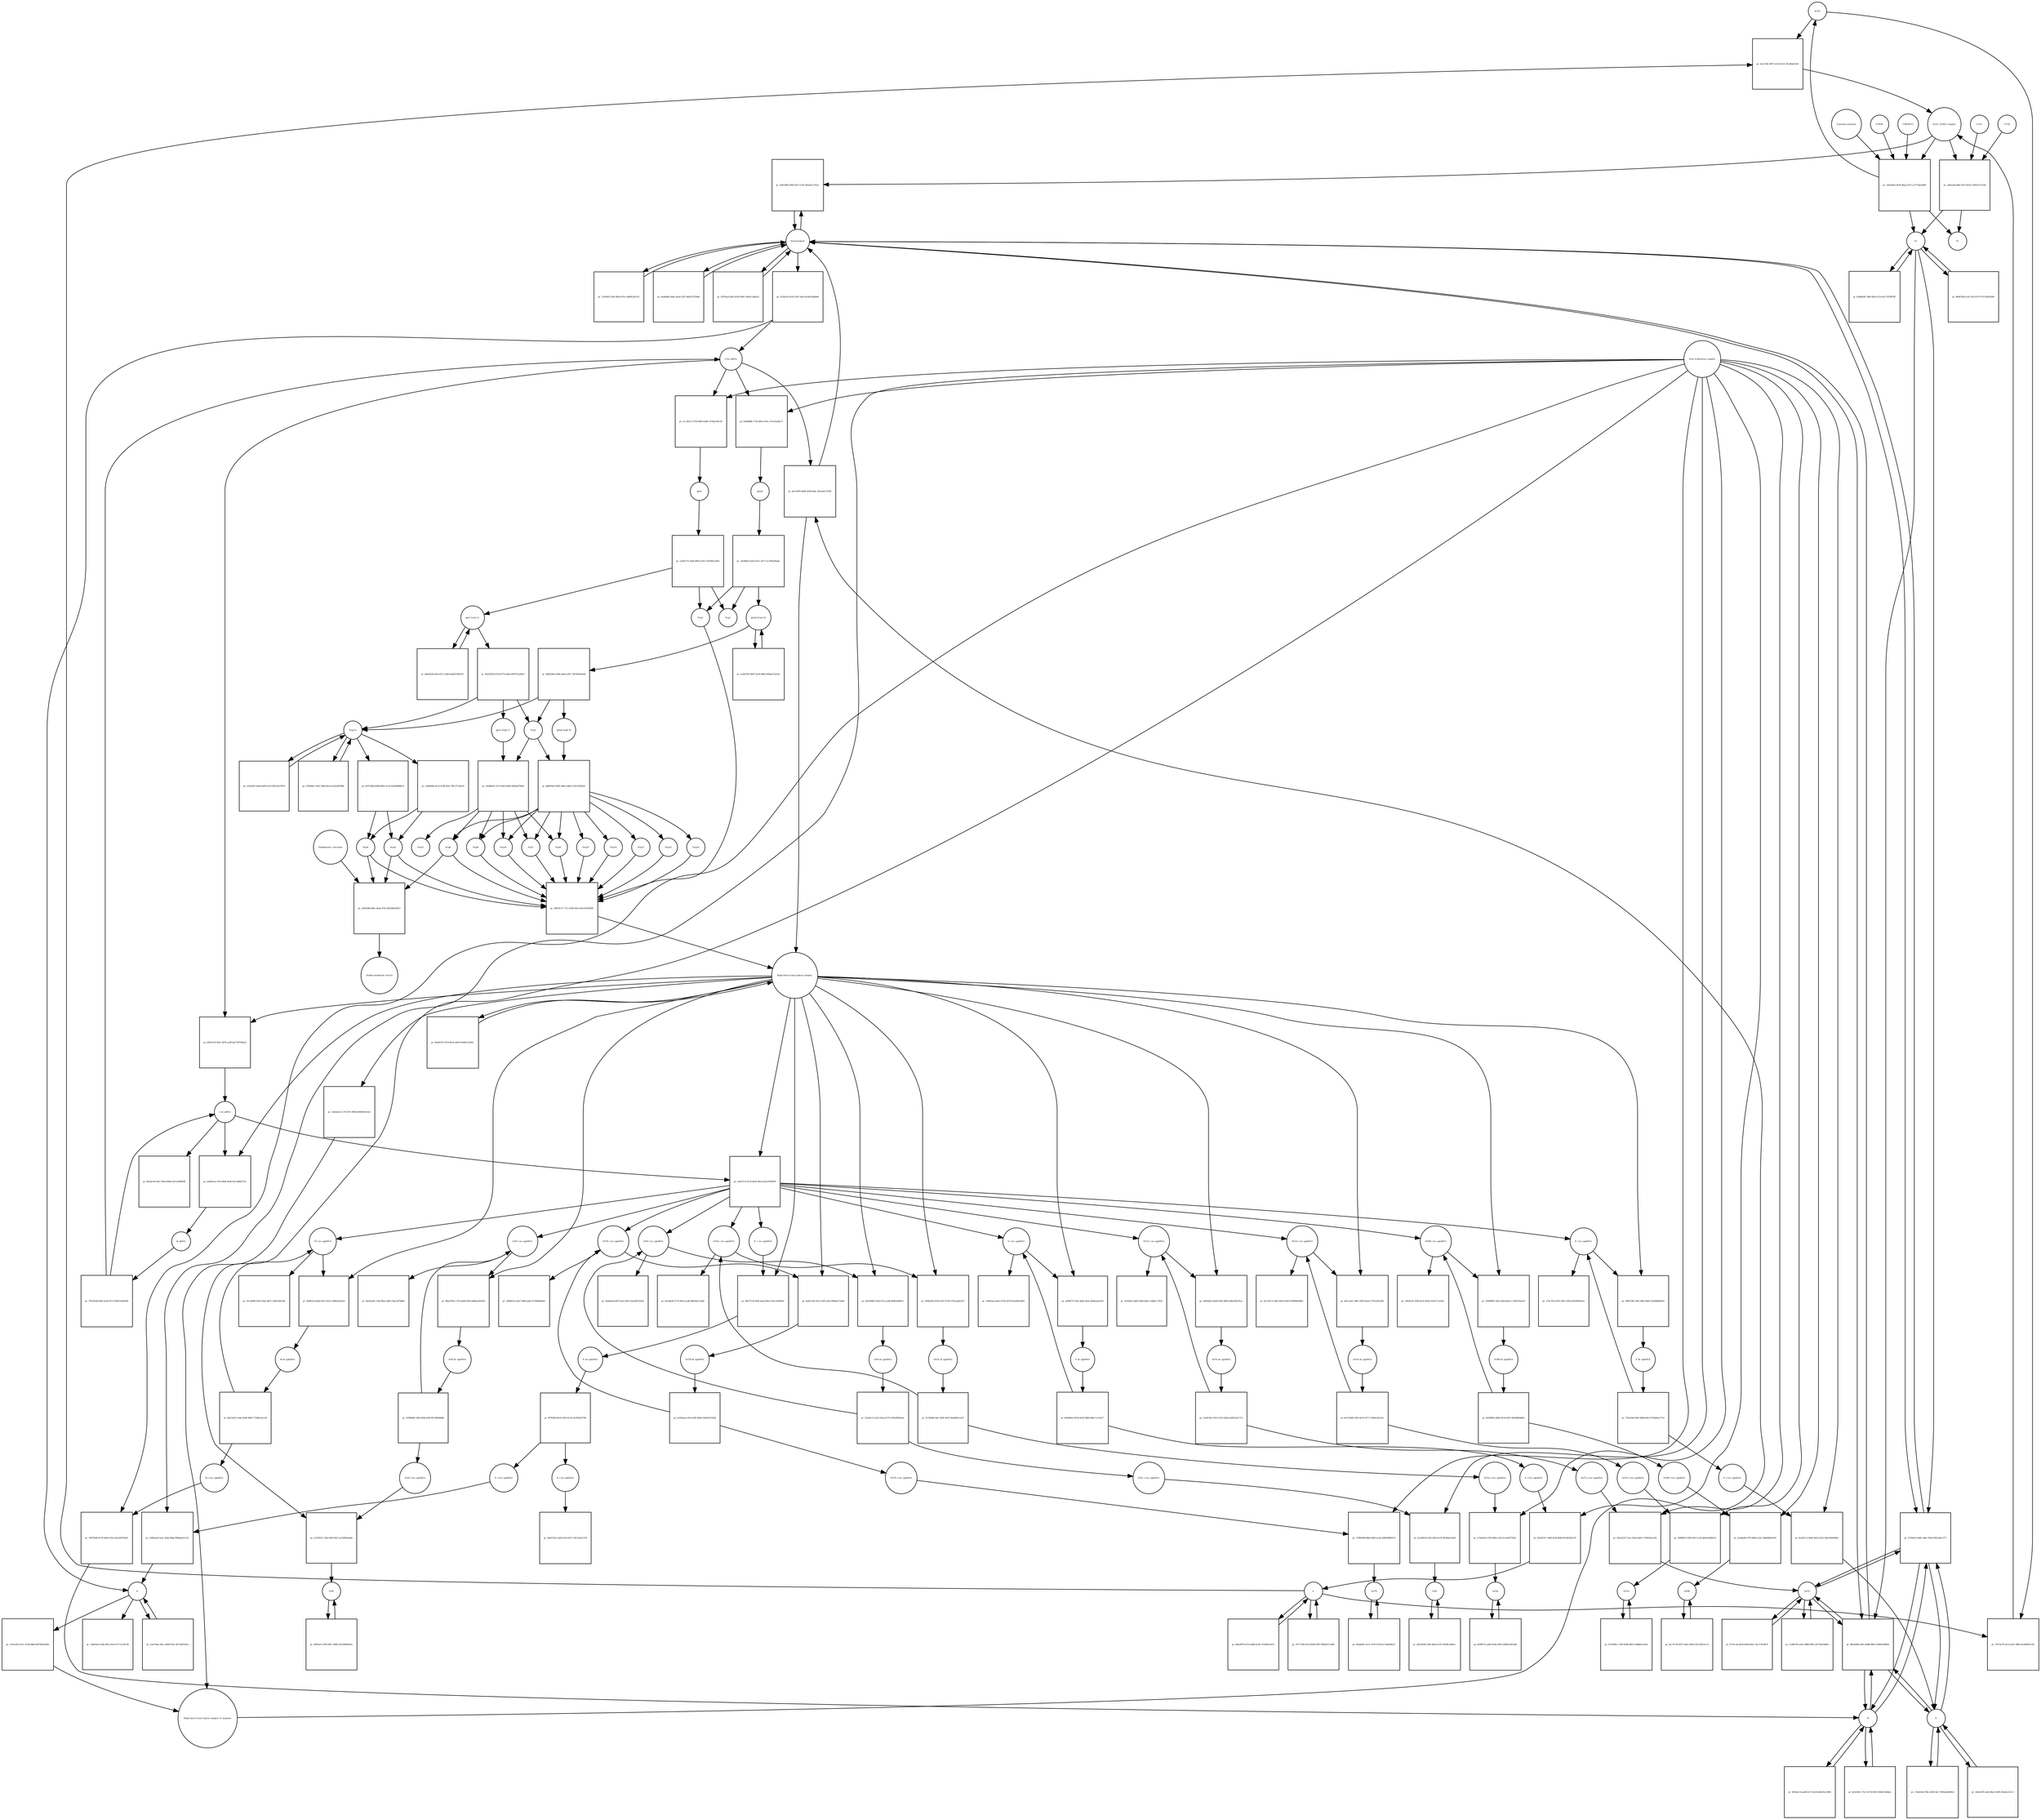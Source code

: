 strict digraph  {
ACE2 [annotation="", bipartite=0, cls=macromolecule, fontsize=4, label=ACE2, shape=circle];
"pr_afca704c-8873-4152-8225-3fc29da61fe0" [annotation="", bipartite=1, cls=process, fontsize=4, label="pr_afca704c-8873-4152-8225-3fc29da61fe0", shape=square];
"ACE2_SPIKE complex" [annotation="", bipartite=0, cls=complex, fontsize=4, label="ACE2_SPIKE complex", shape=circle];
S [annotation=urn_miriam_uniprot_P0DTC2, bipartite=0, cls=macromolecule, fontsize=4, label=S, shape=circle];
Nucleocapsid [annotation="urn_miriam_obo.go_GO%3A0019013", bipartite=0, cls=complex, fontsize=4, label=Nucleocapsid, shape=circle];
"pr_e6d756fb-2859-4e37-a7b5-062e6e15761e" [annotation="", bipartite=1, cls=process, fontsize=4, label="pr_e6d756fb-2859-4e37-a7b5-062e6e15761e", shape=square];
"pr_a2ffa2ab-48fa-4473-8316-370021e73c0d" [annotation="", bipartite=1, cls=process, fontsize=4, label="pr_a2ffa2ab-48fa-4473-8316-370021e73c0d", shape=square];
S2 [annotation=urn_miriam_interpro_IPR002552, bipartite=0, cls=macromolecule, fontsize=4, label=S2, shape=circle];
CTSB [annotation="", bipartite=0, cls=macromolecule, fontsize=4, label=CTSB, shape=circle];
CTSL [annotation="", bipartite=0, cls=macromolecule, fontsize=4, label=CTSL, shape=circle];
S1 [annotation=urn_miriam_interpro_IPR002551, bipartite=0, cls=macromolecule, fontsize=4, label=S1, shape=circle];
"pr_37074c76-a2cb-4e5c-98fd-3a166893a792" [annotation="", bipartite=1, cls=process, fontsize=4, label="pr_37074c76-a2cb-4e5c-98fd-3a166893a792", shape=square];
"pr_dbe2b804-a851-49db-8861-fa386cf4680d" [annotation="", bipartite=1, cls=process, fontsize=4, label="pr_dbe2b804-a851-49db-8861-fa386cf4680d", shape=square];
E [annotation=urn_miriam_uniprot_P0DTC4, bipartite=0, cls=macromolecule, fontsize=4, label=E, shape=circle];
M [annotation=urn_miriam_uniprot_P0DTC5, bipartite=0, cls=macromolecule, fontsize=4, label=M, shape=circle];
Orf7a [annotation=urn_miriam_uniprot_P0DTC7, bipartite=0, cls=macromolecule, fontsize=4, label=Orf7a, shape=circle];
"pr_912facaf-4102-47b1-baef-dc0d105d6ab8" [annotation="", bipartite=1, cls=process, fontsize=4, label="pr_912facaf-4102-47b1-baef-dc0d105d6ab8", shape=square];
"(+)ss gRNA" [annotation=urn_miriam_refseq_NC_045512, bipartite=0, cls="nucleic acid feature", fontsize=4, label="(+)ss gRNA", shape=circle];
N [annotation=urn_miriam_uniprot_P0DTC9, bipartite=0, cls="macromolecule multimer", fontsize=4, label=N, shape=circle];
"pr_7cf920f1-2f44-49b3-b7fe-c8d0912d11f2" [annotation="", bipartite=1, cls=process, fontsize=4, label="pr_7cf920f1-2f44-49b3-b7fe-c8d0912d11f2", shape=square];
"pr_efa84bbe-9dae-4ee6-a397-48431f27bfdd" [annotation="", bipartite=1, cls=process, fontsize=4, label="pr_efa84bbe-9dae-4ee6-a397-48431f27bfdd", shape=square];
"pr_7abd542a-63de-491a-9ec4-f117c5cffc94" [annotation="", bipartite=1, cls=process, fontsize=4, label="pr_7abd542a-63de-491a-9ec4-f117c5cffc94", shape=square];
"pr_a3a37bea-9dcc-4fd0-87bc-4f71a8916e5c" [annotation="", bipartite=1, cls=process, fontsize=4, label="pr_a3a37bea-9dcc-4fd0-87bc-4f71a8916e5c", shape=square];
"N (+)ss sgmRNA" [annotation=urn_miriam_ncbigene_43740575, bipartite=0, cls="nucleic acid feature", fontsize=4, label="N (+)ss sgmRNA", shape=circle];
"pr_c086aae6-5eac-4e8a-89eb-f986abc0c522" [annotation="", bipartite=1, cls=process, fontsize=4, label="pr_c086aae6-5eac-4e8a-89eb-f986abc0c522", shape=square];
"Host translation complex" [annotation="urn_miriam_obo.go_GO%3A0070992", bipartite=0, cls=complex, fontsize=4, label="Host translation complex", shape=circle];
"pr_f5f7fead-2d2f-4339-9594-7da91c24bac4" [annotation="", bipartite=1, cls=process, fontsize=4, label="pr_f5f7fead-2d2f-4339-9594-7da91c24bac4", shape=square];
"pr_24243e9a-4b78-4bea-8731-a1277beefd98" [annotation="", bipartite=1, cls=process, fontsize=4, label="pr_24243e9a-4b78-4bea-8731-a1277beefd98", shape=square];
FURIN [annotation="", bipartite=0, cls=macromolecule, fontsize=4, label=FURIN, shape=circle];
TMPRSS2 [annotation="", bipartite=0, cls=macromolecule, fontsize=4, label=TMPRSS2, shape=circle];
"Camostat mesylate" [annotation="urn_miriam_pubchem.compound_2536", bipartite=0, cls="simple chemical", fontsize=4, label="Camostat mesylate", shape=circle];
"pr_90667828-3c87-42c9-877f-9157df2fa090" [annotation="", bipartite=1, cls=process, fontsize=4, label="pr_90667828-3c87-42c9-877f-9157df2fa090", shape=square];
"Replication transcription complex_N oligomer" [annotation="", bipartite=0, cls=complex, fontsize=4, label="Replication transcription complex_N oligomer", shape=circle];
"pr_dec018f3-4e86-4249-bebc-2bcbe0c37189" [annotation="", bipartite=1, cls=process, fontsize=4, label="pr_dec018f3-4e86-4249-bebc-2bcbe0c37189", shape=square];
"Replication transcription complex" [annotation="", bipartite=0, cls=complex, fontsize=4, label="Replication transcription complex", shape=circle];
"pr_e75f40c0-4d0c-4d4c-924d-f9f2cbb51377" [annotation="", bipartite=1, cls=process, fontsize=4, label="pr_e75f40c0-4d0c-4d4c-924d-f9f2cbb51377", shape=square];
"pr_65060efb-7d69-493f-a27a-0e1176789782" [annotation="", bipartite=1, cls=process, fontsize=4, label="pr_65060efb-7d69-493f-a27a-0e1176789782", shape=square];
"pp1a Nsp3-11" [annotation=urn_miriam_uniprot_P0DTC1, bipartite=0, cls=macromolecule, fontsize=4, label="pp1a Nsp3-11", shape=circle];
"pr_60220526-0134-4770-a0a0-d50701a2b4e7" [annotation="", bipartite=1, cls=process, fontsize=4, label="pr_60220526-0134-4770-a0a0-d50701a2b4e7", shape=square];
"pp1a Nsp6-11" [annotation=urn_miriam_uniprot_P0DTC1, bipartite=0, cls=macromolecule, fontsize=4, label="pp1a Nsp6-11", shape=circle];
"Nsp3-4" [annotation="urn_miriam_ncbiprotein_YP_009725299|urn_miriam_ncbiprotein_YP_009725300", bipartite=0, cls=macromolecule, fontsize=4, label="Nsp3-4", shape=circle];
Nsp5 [annotation=urn_miriam_ncbiprotein_YP_009725301, bipartite=0, cls="macromolecule multimer", fontsize=4, label=Nsp5, shape=circle];
"Endoplasmic reticulum" [annotation="urn_miriam_obo.go_GO%3A0005783", bipartite=0, cls=complex, fontsize=4, label="Endoplasmic reticulum", shape=circle];
"pr_2ef63d4d-b6bc-4a4a-970a-df2208b2d915" [annotation="", bipartite=1, cls=process, fontsize=4, label="pr_2ef63d4d-b6bc-4a4a-970a-df2208b2d915", shape=square];
"Double-membrane vesicle" [annotation="urn_miriam_obo.go_GO%3A0039718", bipartite=0, cls=complex, fontsize=4, label="Double-membrane vesicle", shape=circle];
Nsp4 [annotation=urn_miriam_ncbiprotein_YP_009725300, bipartite=0, cls=macromolecule, fontsize=4, label=Nsp4, shape=circle];
Nsp3 [annotation=urn_miriam_ncbiprotein_YP_009725299, bipartite=0, cls=macromolecule, fontsize=4, label=Nsp3, shape=circle];
Nsp6 [annotation=urn_miriam_ncbiprotein_YP_009725302, bipartite=0, cls=macromolecule, fontsize=4, label=Nsp6, shape=circle];
"pr_bbefe428-9efe-4571-b383-6ad927d81912" [annotation="", bipartite=1, cls=process, fontsize=4, label="pr_bbefe428-9efe-4571-b383-6ad927d81912", shape=square];
"pr_e54cf6f3-2664-4a09-a3c0-0f93c4e74f79" [annotation="", bipartite=1, cls=process, fontsize=4, label="pr_e54cf6f3-2664-4a09-a3c0-0f93c4e74f79", shape=square];
"pp1ab Nsp3-16" [annotation=urn_miriam_uniprot_P0DTD1, bipartite=0, cls=macromolecule, fontsize=4, label="pp1ab Nsp3-16", shape=circle];
"pr_ee4d37b5-6b97-4e30-8f8b-59626a72ac03" [annotation="", bipartite=1, cls=process, fontsize=4, label="pr_ee4d37b5-6b97-4e30-8f8b-59626a72ac03", shape=square];
"pr_d9d3244e-4586-4a00-a391-73b76439ee0b" [annotation="", bipartite=1, cls=process, fontsize=4, label="pr_d9d3244e-4586-4a00-a391-73b76439ee0b", shape=square];
"pp1ab nsp6-16" [annotation=urn_miriam_uniprot_P0DTD1, bipartite=0, cls=macromolecule, fontsize=4, label="pp1ab nsp6-16", shape=circle];
"pr_9810dc14-aad9-4c72-b536-bfb205ce4f0b" [annotation="", bipartite=1, cls=process, fontsize=4, label="pr_9810dc14-aad9-4c72-b536-bfb205ce4f0b", shape=square];
"pr_c7da9c8d-7b8c-4d59-8ec7-860ea9a909e2" [annotation="", bipartite=1, cls=process, fontsize=4, label="pr_c7da9c8d-7b8c-4d59-8ec7-860ea9a909e2", shape=square];
"pr_5f711766-61a3-40d0-8387-f82b62111d65" [annotation="", bipartite=1, cls=process, fontsize=4, label="pr_5f711766-61a3-40d0-8387-f82b62111d65", shape=square];
"pr_dc6c8631-75c3-417d-8559-588af156dafa" [annotation="", bipartite=1, cls=process, fontsize=4, label="pr_dc6c8631-75c3-417d-8559-588af156dafa", shape=square];
"pr_cb6cb070-2edf-48a1-b590-2f4af2e331c3" [annotation="", bipartite=1, cls=process, fontsize=4, label="pr_cb6cb070-2edf-48a1-b590-2f4af2e331c3", shape=square];
"pr_8dea8f7b-637e-40d6-bc90-27e958ceef31" [annotation="", bipartite=1, cls=process, fontsize=4, label="pr_8dea8f7b-637e-40d6-bc90-27e958ceef31", shape=square];
"pr_f7c0cc4a-bb10-43f6-bd3a-74c113fcb670" [annotation="", bipartite=1, cls=process, fontsize=4, label="pr_f7c0cc4a-bb10-43f6-bd3a-74c113fcb670", shape=square];
Orf6 [annotation=urn_miriam_uniprot_P0DTC6, bipartite=0, cls=macromolecule, fontsize=4, label=Orf6, shape=circle];
"pr_5b245d38-1b0f-48ad-91c8-53b3bc30d2cc" [annotation="", bipartite=1, cls=process, fontsize=4, label="pr_5b245d38-1b0f-48ad-91c8-53b3bc30d2cc", shape=square];
Orf3a [annotation=urn_miriam_uniprot_P0DTC3, bipartite=0, cls=macromolecule, fontsize=4, label=Orf3a, shape=circle];
"pr_b59f971e-ad45-4ed2-8365-2b8d5c0b35d8" [annotation="", bipartite=1, cls=process, fontsize=4, label="pr_b59f971e-ad45-4ed2-8365-2b8d5c0b35d8", shape=square];
Orf8 [annotation=urn_miriam_uniprot_P0DTC8, bipartite=0, cls=macromolecule, fontsize=4, label=Orf8, shape=circle];
"pr_0bf45a7a-5f05-487c-8081-ba559956602a" [annotation="", bipartite=1, cls=process, fontsize=4, label="pr_0bf45a7a-5f05-487c-8081-ba559956602a", shape=square];
Orf9b [annotation=urn_miriam_uniprot_P0DTD2, bipartite=0, cls=macromolecule, fontsize=4, label=Orf9b, shape=circle];
"pr_4cc57c06-8557-4ab1-892e-09c5230c3cc4" [annotation="", bipartite=1, cls=process, fontsize=4, label="pr_4cc57c06-8557-4ab1-892e-09c5230c3cc4", shape=square];
Orf14 [annotation=urn_miriam_uniprot_P0DTD3, bipartite=0, cls=macromolecule, fontsize=4, label=Orf14, shape=circle];
"pr_6756394c-c7d9-42d8-b803-c4ddb01e222e" [annotation="", bipartite=1, cls=process, fontsize=4, label="pr_6756394c-c7d9-42d8-b803-c4ddb01e222e", shape=square];
Orf7b [annotation=urn_miriam_uniprot_P0DTD8, bipartite=0, cls=macromolecule, fontsize=4, label=Orf7b, shape=circle];
"pr_9aabb05c-9c3c-4370-b75b-6c7da62bfa37" [annotation="", bipartite=1, cls=process, fontsize=4, label="pr_9aabb05c-9c3c-4370-b75b-6c7da62bfa37", shape=square];
"pr_214b670e-ee61-488b-9955-26720ae54b02" [annotation="", bipartite=1, cls=process, fontsize=4, label="pr_214b670e-ee61-488b-9955-26720ae54b02", shape=square];
"M (+)ss sgmRNA" [annotation="", bipartite=0, cls="nucleic acid feature", fontsize=4, label="M (+)ss sgmRNA", shape=circle];
"pr_70d79e68-9c76-4d10-925a-45e205076af2" [annotation="", bipartite=1, cls=process, fontsize=4, label="pr_70d79e68-9c76-4d10-925a-45e205076af2", shape=square];
"E (+)ss sgmRNA" [annotation="", bipartite=0, cls="nucleic acid feature", fontsize=4, label="E (+)ss sgmRNA", shape=circle];
"pr_6cef67ce-56e8-462a-8182-5b6c400026b0" [annotation="", bipartite=1, cls=process, fontsize=4, label="pr_6cef67ce-56e8-462a-8182-5b6c400026b0", shape=square];
"S (+)ss sgmRNA" [annotation="", bipartite=0, cls="nucleic acid feature", fontsize=4, label="S (+)ss sgmRNA", shape=circle];
"pr_85203147-c8d9-4229-8b90-f0cd81bf1a70" [annotation="", bipartite=1, cls=process, fontsize=4, label="pr_85203147-c8d9-4229-8b90-f0cd81bf1a70", shape=square];
"Orf7a (+)ss sgmRNA" [annotation="", bipartite=0, cls="nucleic acid feature", fontsize=4, label="Orf7a (+)ss sgmRNA", shape=circle];
"pr_89e3e247-52ce-43e0-bbd1-170d536ec632" [annotation="", bipartite=1, cls=process, fontsize=4, label="pr_89e3e247-52ce-43e0-bbd1-170d536ec632", shape=square];
"Orf6  (+)ss sgmRNA" [annotation="", bipartite=0, cls="nucleic acid feature", fontsize=4, label="Orf6  (+)ss sgmRNA", shape=circle];
"pr_4c249f18-b7de-4403-bc3f-fd1464ecfed0" [annotation="", bipartite=1, cls=process, fontsize=4, label="pr_4c249f18-b7de-4403-bc3f-fd1464ecfed0", shape=square];
"Orf3a (+)ss sgmRNA" [annotation="", bipartite=0, cls="nucleic acid feature", fontsize=4, label="Orf3a (+)ss sgmRNA", shape=circle];
"pr_e71641e6-cf29-4d5b-a1d5-fcac68375920" [annotation="", bipartite=1, cls=process, fontsize=4, label="pr_e71641e6-cf29-4d5b-a1d5-fcac68375920", shape=square];
"Orf8 (+)ss sgmRNA" [annotation="", bipartite=0, cls="nucleic acid feature", fontsize=4, label="Orf8 (+)ss sgmRNA", shape=circle];
"pr_a1919531-74a4-4f4f-83a7-ec05f85ba4b6" [annotation="", bipartite=1, cls=process, fontsize=4, label="pr_a1919531-74a4-4f4f-83a7-ec05f85ba4b6", shape=square];
"Orf9b (+)ss sgmRNA" [annotation="", bipartite=0, cls="nucleic acid feature", fontsize=4, label="Orf9b (+)ss sgmRNA", shape=circle];
"pr_4cb0aaf8-37f5-40d3-a23c-5a8b9b5b5561" [annotation="", bipartite=1, cls=process, fontsize=4, label="pr_4cb0aaf8-37f5-40d3-a23c-5a8b9b5b5561", shape=square];
"Orf14 (+)ss sgmRNA" [annotation="", bipartite=0, cls="nucleic acid feature", fontsize=4, label="Orf14 (+)ss sgmRNA", shape=circle];
"pr_5498891f-63f9-4015-acf4-bb93e3b00314" [annotation="", bipartite=1, cls=process, fontsize=4, label="pr_5498891f-63f9-4015-acf4-bb93e3b00314", shape=square];
"Orf7b (+)ss sgmRNA" [annotation="", bipartite=0, cls="nucleic acid feature", fontsize=4, label="Orf7b (+)ss sgmRNA", shape=circle];
"pr_179b60b8-88b0-4693-ac4a-9d959df9b479" [annotation="", bipartite=1, cls=process, fontsize=4, label="pr_179b60b8-88b0-4693-ac4a-9d959df9b479", shape=square];
"(-)ss gRNA" [annotation=urn_miriam_refseq_NC_045512, bipartite=0, cls="nucleic acid feature", fontsize=4, label="(-)ss gRNA", shape=circle];
"pr_6fe5ae30-5da7-462d-806d-2012c0d9058f" [annotation="", bipartite=1, cls=process, fontsize=4, label="pr_6fe5ae30-5da7-462d-806d-2012c0d9058f", shape=square];
"pr_cd7ec641-b15c-433d-bddd-d4f709e3634d" [annotation="", bipartite=1, cls=process, fontsize=4, label="pr_cd7ec641-b15c-433d-bddd-d4f709e3634d", shape=square];
"pr_f06155c9-4a5c-4f76-acd6-de2739748a2d" [annotation="", bipartite=1, cls=process, fontsize=4, label="pr_f06155c9-4a5c-4f76-acd6-de2739748a2d", shape=square];
"M (-)ss sgmRNA" [annotation=urn_miriam_ncbigene_43740571, bipartite=0, cls="nucleic acid feature", fontsize=4, label="M (-)ss sgmRNA", shape=circle];
"pr_25c29999-4342-40ae-8871-cb6fcf0e670b" [annotation="", bipartite=1, cls=process, fontsize=4, label="pr_25c29999-4342-40ae-8871-cb6fcf0e670b", shape=square];
"E (-)ss sgmRNA" [annotation=urn_miriam_ncbigene_43740570, bipartite=0, cls="nucleic acid feature", fontsize=4, label="E (-)ss sgmRNA", shape=circle];
"pr_37dc7f2e-0291-49fc-b196-429590fea61a" [annotation="", bipartite=1, cls=process, fontsize=4, label="pr_37dc7f2e-0291-49fc-b196-429590fea61a", shape=square];
"S (-)ss sgmRNA" [annotation="", bipartite=0, cls="nucleic acid feature", fontsize=4, label="S (-)ss sgmRNA", shape=circle];
"pr_c0b63aea-bde3-47d5-a978-fe0e9f0c9b01" [annotation="", bipartite=1, cls=process, fontsize=4, label="pr_c0b63aea-bde3-47d5-a978-fe0e9f0c9b01", shape=square];
"Orf7a (-)ss sgmRNA" [annotation="", bipartite=0, cls="nucleic acid feature", fontsize=4, label="Orf7a (-)ss sgmRNA", shape=circle];
"pr_3e302fe2-4df3-40e8-bb4a-7edbf1c75f5a" [annotation="", bipartite=1, cls=process, fontsize=4, label="pr_3e302fe2-4df3-40e8-bb4a-7edbf1c75f5a", shape=square];
"Orf6 (-)ss sgmRNA" [annotation="", bipartite=0, cls="nucleic acid feature", fontsize=4, label="Orf6 (-)ss sgmRNA", shape=circle];
"pr_f2ab0ae8-b87f-4252-9932-2bae9f532d32" [annotation="", bipartite=1, cls=process, fontsize=4, label="pr_f2ab0ae8-b87f-4252-9932-2bae9f532d32", shape=square];
"Orf3a (-)ss sgmRNA" [annotation="", bipartite=0, cls="nucleic acid feature", fontsize=4, label="Orf3a (-)ss sgmRNA", shape=circle];
"pr_fb23da04-377d-461b-ae4b-88659411ad36" [annotation="", bipartite=1, cls=process, fontsize=4, label="pr_fb23da04-377d-461b-ae4b-88659411ad36", shape=square];
"Orf8 (-)ss sgmRNA" [annotation="", bipartite=0, cls="nucleic acid feature", fontsize=4, label="Orf8 (-)ss sgmRNA", shape=circle];
"pr_6ae2b24b-11bb-482e-a8f9-c9aacbf78d46" [annotation="", bipartite=1, cls=process, fontsize=4, label="pr_6ae2b24b-11bb-482e-a8f9-c9aacbf78d46", shape=square];
"Orf9b (-)ss sgmRNA" [annotation="", bipartite=0, cls="nucleic acid feature", fontsize=4, label="Orf9b (-)ss sgmRNA", shape=circle];
"pr_cb930c9c-f59d-4a31-803d-e91d7c7a52b1" [annotation="", bipartite=1, cls=process, fontsize=4, label="pr_cb930c9c-f59d-4a31-803d-e91d7c7a52b1", shape=square];
"Orf14 (-)ss sgmRNA" [annotation="", bipartite=0, cls="nucleic acid feature", fontsize=4, label="Orf14 (-)ss sgmRNA", shape=circle];
"pr_6cc3d7c3-c665-40e6-8c86-d74f89b5d89a" [annotation="", bipartite=1, cls=process, fontsize=4, label="pr_6cc3d7c3-c665-40e6-8c86-d74f89b5d89a", shape=square];
"Orf7b (-)ss sgmRNA" [annotation="", bipartite=0, cls="nucleic acid feature", fontsize=4, label="Orf7b (-)ss sgmRNA", shape=circle];
"pr_e8666515-aa07-488f-adde-f2764609de4e" [annotation="", bipartite=1, cls=process, fontsize=4, label="pr_e8666515-aa07-488f-adde-f2764609de4e", shape=square];
"pr_ea6812ea-161f-4604-9a3b-9ac54db47221" [annotation="", bipartite=1, cls=process, fontsize=4, label="pr_ea6812ea-161f-4604-9a3b-9ac54db47221", shape=square];
"ds gRNA" [annotation=urn_miriam_refseq_NC_045512, bipartite=0, cls="nucleic acid feature", fontsize=4, label="ds gRNA", shape=circle];
"pr_dd4f63c8-84ab-4f27-9e41-e48822fafea8" [annotation="", bipartite=1, cls=process, fontsize=4, label="pr_dd4f63c8-84ab-4f27-9e41-e48822fafea8", shape=square];
"M ds sgmRNA" [annotation="", bipartite=0, cls="nucleic acid feature", fontsize=4, label="M ds sgmRNA", shape=circle];
"pr_0f80734b-1962-48fe-8de8-52a08db0d034" [annotation="", bipartite=1, cls=process, fontsize=4, label="pr_0f80734b-1962-48fe-8de8-52a08db0d034", shape=square];
"E ds sgmRNA" [annotation="", bipartite=0, cls="nucleic acid feature", fontsize=4, label="E ds sgmRNA", shape=circle];
"pr_e009677f-f32a-4bba-943e-4bf4eeab1fd3" [annotation="", bipartite=1, cls=process, fontsize=4, label="pr_e009677f-f32a-4bba-943e-4bf4eeab1fd3", shape=square];
"S ds sgmRNA" [annotation="", bipartite=0, cls="nucleic acid feature", fontsize=4, label="S ds sgmRNA", shape=circle];
"pr_429e9d2a-b0d9-4562-8b85-d4be5f9a70ce" [annotation="", bipartite=1, cls=process, fontsize=4, label="pr_429e9d2a-b0d9-4562-8b85-d4be5f9a70ce", shape=square];
"Orf7a ds sgmRNA" [annotation="", bipartite=0, cls="nucleic acid feature", fontsize=4, label="Orf7a ds sgmRNA", shape=circle];
"pr_4a5d3969-5a5b-471e-a2db-8f08c8fd4f7c" [annotation="", bipartite=1, cls=process, fontsize=4, label="pr_4a5d3969-5a5b-471e-a2db-8f08c8fd4f7c", shape=square];
"Orf6 ds sgmRNA" [annotation="", bipartite=0, cls="nucleic acid feature", fontsize=4, label="Orf6 ds sgmRNA", shape=circle];
"pr_550b2443-91d6-4337-8758-576cad2b2527" [annotation="", bipartite=1, cls=process, fontsize=4, label="pr_550b2443-91d6-4337-8758-576cad2b2527", shape=square];
"Orf3a ds sgmRNA" [annotation="", bipartite=0, cls="nucleic acid feature", fontsize=4, label="Orf3a ds sgmRNA", shape=circle];
"pr_99ee078e-1754-4a68-b3f8-edb8ea65503d" [annotation="", bipartite=1, cls=process, fontsize=4, label="pr_99ee078e-1754-4a68-b3f8-edb8ea65503d", shape=square];
"Orf8 ds sgmRNA" [annotation="", bipartite=0, cls="nucleic acid feature", fontsize=4, label="Orf8 ds sgmRNA", shape=circle];
"pr_52090f80-742a-4304-ba0e-c7200576ed19" [annotation="", bipartite=1, cls=process, fontsize=4, label="pr_52090f80-742a-4304-ba0e-c7200576ed19", shape=square];
"Orf9b ds sgmRNA" [annotation="", bipartite=0, cls="nucleic acid feature", fontsize=4, label="Orf9b ds sgmRNA", shape=circle];
"pr_d8ccea0c-9d61-45f9-9ead-177b1a45230d" [annotation="", bipartite=1, cls=process, fontsize=4, label="pr_d8ccea0c-9d61-45f9-9ead-177b1a45230d", shape=square];
"Orf14 ds sgmRNA" [annotation="", bipartite=0, cls="nucleic acid feature", fontsize=4, label="Orf14 ds sgmRNA", shape=circle];
"pr_ba40c32b-5521-4305-a4e3-f08bafc7febd" [annotation="", bipartite=1, cls=process, fontsize=4, label="pr_ba40c32b-5521-4305-a4e3-f08bafc7febd", shape=square];
"Orf7b ds sgmRNA" [annotation="", bipartite=0, cls="nucleic acid feature", fontsize=4, label="Orf7b ds sgmRNA", shape=circle];
"pr_791041b0-b850-4a56-8573-0b047ed45b26" [annotation="", bipartite=1, cls=process, fontsize=4, label="pr_791041b0-b850-4a56-8573-0b047ed45b26", shape=square];
"pr_66a1e0e3-1b4a-42d9-9069-77d90a1dcc49" [annotation="", bipartite=1, cls=process, fontsize=4, label="pr_66a1e0e3-1b4a-42d9-9069-77d90a1dcc49", shape=square];
"pr_7f1ba3de-6fd3-49d4-b8c0-974d462a77c9" [annotation="", bipartite=1, cls=process, fontsize=4, label="pr_7f1ba3de-6fd3-49d4-b8c0-974d462a77c9", shape=square];
"pr_9e6d09a2-85c8-4432-88bf-64bc11c1b3c7" [annotation="", bipartite=1, cls=process, fontsize=4, label="pr_9e6d09a2-85c8-4432-88bf-64bc11c1b3c7", shape=square];
"pr_3cdd150e-1015-4132-be6b-ed28522a1713" [annotation="", bipartite=1, cls=process, fontsize=4, label="pr_3cdd150e-1015-4132-be6b-ed28522a1713", shape=square];
"pr_312a8c12-5a33-45aa-9179-229a2f4b92aa" [annotation="", bipartite=1, cls=process, fontsize=4, label="pr_312a8c12-5a33-45aa-9179-229a2f4b92aa", shape=square];
"pr_517efdd6-5bfc-493f-9e93-5ba9bb5ce2b7" [annotation="", bipartite=1, cls=process, fontsize=4, label="pr_517efdd6-5bfc-493f-9e93-5ba9bb5ce2b7", shape=square];
"pr_193fd8d9-cd94-42bd-b26f-8f136fd44b8b" [annotation="", bipartite=1, cls=process, fontsize=4, label="pr_193fd8d9-cd94-42bd-b26f-8f136fd44b8b", shape=square];
"pr_82369852-db85-4fcb-9247-bf9a8dfbdbb3" [annotation="", bipartite=1, cls=process, fontsize=4, label="pr_82369852-db85-4fcb-9247-bf9a8dfbdbb3", shape=square];
"pr_ba7c69d0-2443-4e74-9717-3169e2a9122c" [annotation="", bipartite=1, cls=process, fontsize=4, label="pr_ba7c69d0-2443-4e74-9717-3169e2a9122c", shape=square];
"pr_b5392aea-e914-4f2f-90dd-250d141f263b" [annotation="", bipartite=1, cls=process, fontsize=4, label="pr_b5392aea-e914-4f2f-90dd-250d141f263b", shape=square];
"N  (-)ss sgmRNA" [annotation=urn_miriam_ncbigene_43740575, bipartite=0, cls="nucleic acid feature", fontsize=4, label="N  (-)ss sgmRNA", shape=circle];
"pr_84e77314-854f-4aa9-b9c6-3af1c6a90432" [annotation="", bipartite=1, cls=process, fontsize=4, label="pr_84e77314-854f-4aa9-b9c6-3af1c6a90432", shape=square];
"N ds sgmRNA" [annotation="", bipartite=0, cls="nucleic acid feature", fontsize=4, label="N ds sgmRNA", shape=circle];
"pr_9f782ffb-4b74-4353-bc16-5e35859cf784" [annotation="", bipartite=1, cls=process, fontsize=4, label="pr_9f782ffb-4b74-4353-bc16-5e35859cf784", shape=square];
"N (-)ss sgmRNA" [annotation="", bipartite=0, cls="nucleic acid feature", fontsize=4, label="N (-)ss sgmRNA", shape=circle];
pp1ab [annotation=urn_miriam_uniprot_P0DTD1, bipartite=0, cls=macromolecule, fontsize=4, label=pp1ab, shape=circle];
"pr_1be486c9-a6a5-4a7c-8e77-ac297bef4aba" [annotation="", bipartite=1, cls=process, fontsize=4, label="pr_1be486c9-a6a5-4a7c-8e77-ac297bef4aba", shape=square];
Nsp2 [annotation=urn_miriam_ncbiprotein_YP_009725298, bipartite=0, cls=macromolecule, fontsize=4, label=Nsp2, shape=circle];
Nsp1 [annotation=urn_miriam_ncbiprotein_YP_009725297, bipartite=0, cls=macromolecule, fontsize=4, label=Nsp1, shape=circle];
pp1a [annotation=urn_miriam_uniprot_P0DTC1, bipartite=0, cls=macromolecule, fontsize=4, label=pp1a, shape=circle];
"pr_e236c372-2de9-4693-ad35-7e59582ce682" [annotation="", bipartite=1, cls=process, fontsize=4, label="pr_e236c372-2de9-4693-ad35-7e59582ce682", shape=square];
"pr_07bad6e1-9e47-4f46-bfcd-a1b3a3ff598e" [annotation="", bipartite=1, cls=process, fontsize=4, label="pr_07bad6e1-9e47-4f46-bfcd-a1b3a3ff598e", shape=square];
"pr_610754fd-8448-4b03-ac92-b43a89f89fc9" [annotation="", bipartite=1, cls=process, fontsize=4, label="pr_610754fd-8448-4b03-ac92-b43a89f89fc9", shape=square];
"pr_c9b4464e-dcc9-4c98-b91f-7fbc377ebe1b" [annotation="", bipartite=1, cls=process, fontsize=4, label="pr_c9b4464e-dcc9-4c98-b91f-7fbc377ebe1b", shape=square];
"pr_c60d9ee6-7e53-45b3-bd59-e8b3faf7fbb3" [annotation="", bipartite=1, cls=process, fontsize=4, label="pr_c60d9ee6-7e53-45b3-bd59-e8b3faf7fbb3", shape=square];
Nsp7 [annotation=urn_miriam_ncbiprotein_YP_009725303, bipartite=0, cls=macromolecule, fontsize=4, label=Nsp7, shape=circle];
Nsp8 [annotation=urn_miriam_ncbiprotein_YP_009725304, bipartite=0, cls=macromolecule, fontsize=4, label=Nsp8, shape=circle];
Nsp9 [annotation=urn_miriam_ncbiprotein_YP_009725305, bipartite=0, cls=macromolecule, fontsize=4, label=Nsp9, shape=circle];
Nsp10 [annotation=urn_miriam_ncbiprotein_YP_009725306, bipartite=0, cls=macromolecule, fontsize=4, label=Nsp10, shape=circle];
Nsp11 [annotation=urn_miriam_ncbiprotein_YP_009725312, bipartite=0, cls=macromolecule, fontsize=4, label=Nsp11, shape=circle];
"pr_d6d934a3-6992-446e-ad80-e15f15509326" [annotation="", bipartite=1, cls=process, fontsize=4, label="pr_d6d934a3-6992-446e-ad80-e15f15509326", shape=square];
Nsp13 [annotation=urn_miriam_ncbiprotein_YP_009725308, bipartite=0, cls=macromolecule, fontsize=4, label=Nsp13, shape=circle];
Nsp12 [annotation=urn_miriam_ncbiprotein_YP_009725307, bipartite=0, cls=macromolecule, fontsize=4, label=Nsp12, shape=circle];
Nsp16 [annotation=urn_miriam_ncbiprotein_YP_009725311, bipartite=0, cls=macromolecule, fontsize=4, label=Nsp16, shape=circle];
Nsp15 [annotation=urn_miriam_ncbiprotein_YP_009725310, bipartite=0, cls=macromolecule, fontsize=4, label=Nsp15, shape=circle];
Nsp14 [annotation=urn_miriam_ncbiprotein_YP_009725309, bipartite=0, cls=macromolecule, fontsize=4, label=Nsp14, shape=circle];
"pr_39619c37-77c2-4390-9dc0-60c97af93600" [annotation="", bipartite=1, cls=process, fontsize=4, label="pr_39619c37-77c2-4390-9dc0-60c97af93600", shape=square];
"pr_2cc365c3-197b-4b95-b2b8-1478ea1f6c5d" [annotation="", bipartite=1, cls=process, fontsize=4, label="pr_2cc365c3-197b-4b95-b2b8-1478ea1f6c5d", shape=square];
"pr_fe0db888-1736-485e-b19c-e7ec83a58a71" [annotation="", bipartite=1, cls=process, fontsize=4, label="pr_fe0db888-1736-485e-b19c-e7ec83a58a71", shape=square];
"pr_3ba07a56-1ab4-4514-8271-19e12a0a7d74" [annotation="", bipartite=1, cls=process, fontsize=4, label="pr_3ba07a56-1ab4-4514-8271-19e12a0a7d74", shape=square];
"pr_66af637d-3374-49c4-a665-9c686c514d1c" [annotation="", bipartite=1, cls=process, fontsize=4, label="pr_66af637d-3374-49c4-a665-9c686c514d1c", shape=square];
"pr_1eb44a22-5c70-47f1-989d-9d90204cf3e2" [annotation="", bipartite=1, cls=process, fontsize=4, label="pr_1eb44a22-5c70-47f1-989d-9d90204cf3e2", shape=square];
"pr_24ef1513-9a7b-4dc8-90cb-d33a7936f3f0" [annotation="", bipartite=1, cls=process, fontsize=4, label="pr_24ef1513-9a7b-4dc8-90cb-d33a7936f3f0", shape=square];
ACE2 -> "pr_afca704c-8873-4152-8225-3fc29da61fe0"  [annotation="", interaction_type=consumption];
ACE2 -> "pr_37074c76-a2cb-4e5c-98fd-3a166893a792"  [annotation="", interaction_type=consumption];
"pr_afca704c-8873-4152-8225-3fc29da61fe0" -> "ACE2_SPIKE complex"  [annotation="", interaction_type=production];
"ACE2_SPIKE complex" -> "pr_e6d756fb-2859-4e37-a7b5-062e6e15761e"  [annotation="urn_miriam_pubmed_32142651|urn_miriam_pubmed_32094589|urn_miriam_taxonomy_2697049", interaction_type=stimulation];
"ACE2_SPIKE complex" -> "pr_a2ffa2ab-48fa-4473-8316-370021e73c0d"  [annotation="", interaction_type=consumption];
"ACE2_SPIKE complex" -> "pr_24243e9a-4b78-4bea-8731-a1277beefd98"  [annotation="", interaction_type=consumption];
S -> "pr_afca704c-8873-4152-8225-3fc29da61fe0"  [annotation="", interaction_type=consumption];
S -> "pr_37074c76-a2cb-4e5c-98fd-3a166893a792"  [annotation="", interaction_type=consumption];
S -> "pr_5f711766-61a3-40d0-8387-f82b62111d65"  [annotation="", interaction_type=consumption];
S -> "pr_8dea8f7b-637e-40d6-bc90-27e958ceef31"  [annotation="", interaction_type=consumption];
Nucleocapsid -> "pr_e6d756fb-2859-4e37-a7b5-062e6e15761e"  [annotation="", interaction_type=consumption];
Nucleocapsid -> "pr_dbe2b804-a851-49db-8861-fa386cf4680d"  [annotation="", interaction_type=consumption];
Nucleocapsid -> "pr_912facaf-4102-47b1-baef-dc0d105d6ab8"  [annotation="", interaction_type=consumption];
Nucleocapsid -> "pr_7cf920f1-2f44-49b3-b7fe-c8d0912d11f2"  [annotation="", interaction_type=consumption];
Nucleocapsid -> "pr_efa84bbe-9dae-4ee6-a397-48431f27bfdd"  [annotation="", interaction_type=consumption];
Nucleocapsid -> "pr_f5f7fead-2d2f-4339-9594-7da91c24bac4"  [annotation="", interaction_type=consumption];
Nucleocapsid -> "pr_e75f40c0-4d0c-4d4c-924d-f9f2cbb51377"  [annotation="", interaction_type=consumption];
"pr_e6d756fb-2859-4e37-a7b5-062e6e15761e" -> Nucleocapsid  [annotation="", interaction_type=production];
"pr_a2ffa2ab-48fa-4473-8316-370021e73c0d" -> S2  [annotation="", interaction_type=production];
"pr_a2ffa2ab-48fa-4473-8316-370021e73c0d" -> S1  [annotation="", interaction_type=production];
S2 -> "pr_dbe2b804-a851-49db-8861-fa386cf4680d"  [annotation="urn_miriam_pubmed_32142651|urn_miriam_pubmed_32094589|urn_miriam_pubmed_32047258|urn_miriam_taxonomy_2697049", interaction_type=stimulation];
S2 -> "pr_90667828-3c87-42c9-877f-9157df2fa090"  [annotation="", interaction_type=consumption];
S2 -> "pr_e75f40c0-4d0c-4d4c-924d-f9f2cbb51377"  [annotation="urn_miriam_pubmed_32142651|urn_miriam_pubmed_32047258|urn_miriam_taxonomy_2697049", interaction_type=stimulation];
S2 -> "pr_65060efb-7d69-493f-a27a-0e1176789782"  [annotation="", interaction_type=consumption];
CTSB -> "pr_a2ffa2ab-48fa-4473-8316-370021e73c0d"  [annotation="urn_miriam_pubmed_32142651|urn_miriam_taxonomy_2697049", interaction_type=catalysis];
CTSL -> "pr_a2ffa2ab-48fa-4473-8316-370021e73c0d"  [annotation="urn_miriam_pubmed_32142651|urn_miriam_taxonomy_2697049", interaction_type=catalysis];
"pr_37074c76-a2cb-4e5c-98fd-3a166893a792" -> "ACE2_SPIKE complex"  [annotation="", interaction_type=production];
"pr_dbe2b804-a851-49db-8861-fa386cf4680d" -> Nucleocapsid  [annotation="", interaction_type=production];
"pr_dbe2b804-a851-49db-8861-fa386cf4680d" -> E  [annotation="", interaction_type=production];
"pr_dbe2b804-a851-49db-8861-fa386cf4680d" -> M  [annotation="", interaction_type=production];
"pr_dbe2b804-a851-49db-8861-fa386cf4680d" -> Orf7a  [annotation="", interaction_type=production];
E -> "pr_dbe2b804-a851-49db-8861-fa386cf4680d"  [annotation="", interaction_type=consumption];
E -> "pr_e75f40c0-4d0c-4d4c-924d-f9f2cbb51377"  [annotation="", interaction_type=consumption];
E -> "pr_c7da9c8d-7b8c-4d59-8ec7-860ea9a909e2"  [annotation="", interaction_type=consumption];
E -> "pr_cb6cb070-2edf-48a1-b590-2f4af2e331c3"  [annotation="", interaction_type=consumption];
M -> "pr_dbe2b804-a851-49db-8861-fa386cf4680d"  [annotation="", interaction_type=consumption];
M -> "pr_e75f40c0-4d0c-4d4c-924d-f9f2cbb51377"  [annotation="", interaction_type=consumption];
M -> "pr_9810dc14-aad9-4c72-b536-bfb205ce4f0b"  [annotation="", interaction_type=consumption];
M -> "pr_dc6c8631-75c3-417d-8559-588af156dafa"  [annotation="", interaction_type=consumption];
Orf7a -> "pr_dbe2b804-a851-49db-8861-fa386cf4680d"  [annotation="", interaction_type=consumption];
Orf7a -> "pr_e75f40c0-4d0c-4d4c-924d-f9f2cbb51377"  [annotation="", interaction_type=consumption];
Orf7a -> "pr_f7c0cc4a-bb10-43f6-bd3a-74c113fcb670"  [annotation="", interaction_type=consumption];
Orf7a -> "pr_214b670e-ee61-488b-9955-26720ae54b02"  [annotation="", interaction_type=consumption];
"pr_912facaf-4102-47b1-baef-dc0d105d6ab8" -> "(+)ss gRNA"  [annotation="", interaction_type=production];
"pr_912facaf-4102-47b1-baef-dc0d105d6ab8" -> N  [annotation="", interaction_type=production];
"(+)ss gRNA" -> "pr_dec018f3-4e86-4249-bebc-2bcbe0c37189"  [annotation="", interaction_type=consumption];
"(+)ss gRNA" -> "pr_f06155c9-4a5c-4f76-acd6-de2739748a2d"  [annotation="", interaction_type=consumption];
"(+)ss gRNA" -> "pr_2cc365c3-197b-4b95-b2b8-1478ea1f6c5d"  [annotation="", interaction_type=consumption];
"(+)ss gRNA" -> "pr_fe0db888-1736-485e-b19c-e7ec83a58a71"  [annotation="", interaction_type=consumption];
N -> "pr_7abd542a-63de-491a-9ec4-f117c5cffc94"  [annotation="", interaction_type=consumption];
N -> "pr_a3a37bea-9dcc-4fd0-87bc-4f71a8916e5c"  [annotation="", interaction_type=consumption];
N -> "pr_cd7ec641-b15c-433d-bddd-d4f709e3634d"  [annotation="", interaction_type=consumption];
"pr_7cf920f1-2f44-49b3-b7fe-c8d0912d11f2" -> Nucleocapsid  [annotation="", interaction_type=production];
"pr_efa84bbe-9dae-4ee6-a397-48431f27bfdd" -> Nucleocapsid  [annotation="", interaction_type=production];
"pr_a3a37bea-9dcc-4fd0-87bc-4f71a8916e5c" -> N  [annotation="", interaction_type=production];
"N (+)ss sgmRNA" -> "pr_c086aae6-5eac-4e8a-89eb-f986abc0c522"  [annotation="", interaction_type=consumption];
"pr_c086aae6-5eac-4e8a-89eb-f986abc0c522" -> N  [annotation="", interaction_type=production];
"Host translation complex" -> "pr_c086aae6-5eac-4e8a-89eb-f986abc0c522"  [annotation="", interaction_type="necessary stimulation"];
"Host translation complex" -> "pr_70d79e68-9c76-4d10-925a-45e205076af2"  [annotation="urn_miriam_pubmed_31226023|urn_miriam_pubmed_27712623", interaction_type="necessary stimulation"];
"Host translation complex" -> "pr_6cef67ce-56e8-462a-8182-5b6c400026b0"  [annotation="urn_miriam_pubmed_31226023|urn_miriam_pubmed_27712623", interaction_type="necessary stimulation"];
"Host translation complex" -> "pr_85203147-c8d9-4229-8b90-f0cd81bf1a70"  [annotation="urn_miriam_pubmed_31226023|urn_miriam_pubmed_27712623", interaction_type="necessary stimulation"];
"Host translation complex" -> "pr_89e3e247-52ce-43e0-bbd1-170d536ec632"  [annotation="urn_miriam_pubmed_31226023|urn_miriam_pubmed_27712623", interaction_type="necessary stimulation"];
"Host translation complex" -> "pr_4c249f18-b7de-4403-bc3f-fd1464ecfed0"  [annotation="urn_miriam_pubmed_31226023|urn_miriam_pubmed_27712623", interaction_type="necessary stimulation"];
"Host translation complex" -> "pr_e71641e6-cf29-4d5b-a1d5-fcac68375920"  [annotation="urn_miriam_pubmed_31226023|urn_miriam_pubmed_27712623", interaction_type="necessary stimulation"];
"Host translation complex" -> "pr_a1919531-74a4-4f4f-83a7-ec05f85ba4b6"  [annotation="urn_miriam_pubmed_31226023|urn_miriam_pubmed_27712623", interaction_type="necessary stimulation"];
"Host translation complex" -> "pr_4cb0aaf8-37f5-40d3-a23c-5a8b9b5b5561"  [annotation="urn_miriam_pubmed_31226023|urn_miriam_pubmed_27712623", interaction_type="necessary stimulation"];
"Host translation complex" -> "pr_5498891f-63f9-4015-acf4-bb93e3b00314"  [annotation="urn_miriam_pubmed_31226023|urn_miriam_pubmed_27712623", interaction_type="necessary stimulation"];
"Host translation complex" -> "pr_179b60b8-88b0-4693-ac4a-9d959df9b479"  [annotation="urn_miriam_pubmed_31226023|urn_miriam_pubmed_27712623", interaction_type="necessary stimulation"];
"Host translation complex" -> "pr_2cc365c3-197b-4b95-b2b8-1478ea1f6c5d"  [annotation="urn_miriam_pubmed_31226023|urn_miriam_pubmed_27712623", interaction_type="necessary stimulation"];
"Host translation complex" -> "pr_fe0db888-1736-485e-b19c-e7ec83a58a71"  [annotation="urn_miriam_pubmed_31226023|urn_miriam_pubmed_27712623", interaction_type="necessary stimulation"];
"pr_f5f7fead-2d2f-4339-9594-7da91c24bac4" -> Nucleocapsid  [annotation="", interaction_type=production];
"pr_24243e9a-4b78-4bea-8731-a1277beefd98" -> S2  [annotation="", interaction_type=production];
"pr_24243e9a-4b78-4bea-8731-a1277beefd98" -> ACE2  [annotation="", interaction_type=production];
"pr_24243e9a-4b78-4bea-8731-a1277beefd98" -> S1  [annotation="", interaction_type=production];
FURIN -> "pr_24243e9a-4b78-4bea-8731-a1277beefd98"  [annotation="urn_miriam_pubmed_32142651|urn_miriam_pubmed_32362314|urn_miriam_taxonomy_2697049", interaction_type=catalysis];
TMPRSS2 -> "pr_24243e9a-4b78-4bea-8731-a1277beefd98"  [annotation="urn_miriam_pubmed_32142651|urn_miriam_pubmed_32362314|urn_miriam_taxonomy_2697049", interaction_type=catalysis];
"Camostat mesylate" -> "pr_24243e9a-4b78-4bea-8731-a1277beefd98"  [annotation="urn_miriam_pubmed_32142651|urn_miriam_pubmed_32362314|urn_miriam_taxonomy_2697049", interaction_type=inhibition];
"pr_90667828-3c87-42c9-877f-9157df2fa090" -> S2  [annotation="", interaction_type=production];
"Replication transcription complex_N oligomer" -> "pr_dec018f3-4e86-4249-bebc-2bcbe0c37189"  [annotation="", interaction_type=consumption];
"pr_dec018f3-4e86-4249-bebc-2bcbe0c37189" -> Nucleocapsid  [annotation="", interaction_type=production];
"pr_dec018f3-4e86-4249-bebc-2bcbe0c37189" -> "Replication transcription complex"  [annotation="", interaction_type=production];
"Replication transcription complex" -> "pr_f06155c9-4a5c-4f76-acd6-de2739748a2d"  [annotation="urn_miriam_pubmed_22438542|urn_miriam_taxonomy_11142", interaction_type="necessary stimulation"];
"Replication transcription complex" -> "pr_ea6812ea-161f-4604-9a3b-9ac54db47221"  [annotation="urn_miriam_pubmed_22438542|urn_miriam_taxonomy_11142", interaction_type="necessary stimulation"];
"Replication transcription complex" -> "pr_dd4f63c8-84ab-4f27-9e41-e48822fafea8"  [annotation="urn_miriam_pubmed_22438542|urn_miriam_taxonomy_11142", interaction_type="necessary stimulation"];
"Replication transcription complex" -> "pr_0f80734b-1962-48fe-8de8-52a08db0d034"  [annotation="urn_miriam_pubmed_22438542|urn_miriam_pubmed_11142", interaction_type="necessary stimulation"];
"Replication transcription complex" -> "pr_e009677f-f32a-4bba-943e-4bf4eeab1fd3"  [annotation="urn_miriam_pubmed_22438542|urn_miriam_pubmed_11142", interaction_type="necessary stimulation"];
"Replication transcription complex" -> "pr_429e9d2a-b0d9-4562-8b85-d4be5f9a70ce"  [annotation="urn_miriam_pubmed_22438542|urn_miriam_taxonomy_11142", interaction_type="necessary stimulation"];
"Replication transcription complex" -> "pr_4a5d3969-5a5b-471e-a2db-8f08c8fd4f7c"  [annotation="urn_miriam_pubmed_22438542|urn_miriam_taxonomy_11142", interaction_type="necessary stimulation"];
"Replication transcription complex" -> "pr_550b2443-91d6-4337-8758-576cad2b2527"  [annotation="urn_miriam_pubmed_22438542|urn_miriam_taxonomy_11142", interaction_type="necessary stimulation"];
"Replication transcription complex" -> "pr_99ee078e-1754-4a68-b3f8-edb8ea65503d"  [annotation="urn_miriam_pubmed_22438542|urn_miriam_taxonomy_11142", interaction_type="necessary stimulation"];
"Replication transcription complex" -> "pr_52090f80-742a-4304-ba0e-c7200576ed19"  [annotation="urn_miriam_pubmed_22438542|urn_miriam_taxonomy_11142", interaction_type="necessary stimulation"];
"Replication transcription complex" -> "pr_d8ccea0c-9d61-45f9-9ead-177b1a45230d"  [annotation="urn_miriam_pubmed_22438542|urn_miriam_taxonomy_11142", interaction_type="necessary stimulation"];
"Replication transcription complex" -> "pr_ba40c32b-5521-4305-a4e3-f08bafc7febd"  [annotation="urn_miriam_pubmed_22438542|urn_miriam_taxonomy_11142", interaction_type="necessary stimulation"];
"Replication transcription complex" -> "pr_84e77314-854f-4aa9-b9c6-3af1c6a90432"  [annotation="urn_miriam_pubmed_22438542|urn_miriam_taxonomy_11142", interaction_type="necessary stimulation"];
"Replication transcription complex" -> "pr_66af637d-3374-49c4-a665-9c686c514d1c"  [annotation="", interaction_type=consumption];
"Replication transcription complex" -> "pr_1eb44a22-5c70-47f1-989d-9d90204cf3e2"  [annotation="", interaction_type=consumption];
"Replication transcription complex" -> "pr_24ef1513-9a7b-4dc8-90cb-d33a7936f3f0"  [annotation="urn_miriam_pubmed_8830530|urn_miriam_taxonomy_1138", interaction_type="necessary stimulation"];
"pr_e75f40c0-4d0c-4d4c-924d-f9f2cbb51377" -> Nucleocapsid  [annotation="", interaction_type=production];
"pr_e75f40c0-4d0c-4d4c-924d-f9f2cbb51377" -> Orf7a  [annotation="", interaction_type=production];
"pr_e75f40c0-4d0c-4d4c-924d-f9f2cbb51377" -> E  [annotation="", interaction_type=production];
"pr_e75f40c0-4d0c-4d4c-924d-f9f2cbb51377" -> M  [annotation="", interaction_type=production];
"pr_65060efb-7d69-493f-a27a-0e1176789782" -> S2  [annotation="", interaction_type=production];
"pp1a Nsp3-11" -> "pr_60220526-0134-4770-a0a0-d50701a2b4e7"  [annotation="urn_miriam_pubmed_21203998|urn_miriam_taxonomy_228407|urn_miriam_pubmed_15564471|urn_miriam_taxonomy_228330", interaction_type=catalysis];
"pp1a Nsp3-11" -> "pr_bbefe428-9efe-4571-b383-6ad927d81912"  [annotation="", interaction_type=consumption];
"pr_60220526-0134-4770-a0a0-d50701a2b4e7" -> "pp1a Nsp6-11"  [annotation="", interaction_type=production];
"pr_60220526-0134-4770-a0a0-d50701a2b4e7" -> "Nsp3-4"  [annotation="", interaction_type=production];
"pr_60220526-0134-4770-a0a0-d50701a2b4e7" -> Nsp5  [annotation="", interaction_type=production];
"pp1a Nsp6-11" -> "pr_c60d9ee6-7e53-45b3-bd59-e8b3faf7fbb3"  [annotation="", interaction_type=consumption];
"Nsp3-4" -> "pr_e54cf6f3-2664-4a09-a3c0-0f93c4e74f79"  [annotation="", interaction_type=consumption];
"Nsp3-4" -> "pr_07bad6e1-9e47-4f46-bfcd-a1b3a3ff598e"  [annotation="", interaction_type=consumption];
"Nsp3-4" -> "pr_610754fd-8448-4b03-ac92-b43a89f89fc9"  [annotation="urn_miriam_pubmed_15564471|urn_miriam_taxonomy_228330", interaction_type=catalysis];
"Nsp3-4" -> "pr_c9b4464e-dcc9-4c98-b91f-7fbc377ebe1b"  [annotation="urn_miriam_pubmed_15564471|urn_miriam_taxonomy_228330", interaction_type=catalysis];
Nsp5 -> "pr_c60d9ee6-7e53-45b3-bd59-e8b3faf7fbb3"  [annotation="urn_miriam_pubmed_11907209|urn_miriam_taxonomy_11142", interaction_type=catalysis];
Nsp5 -> "pr_d6d934a3-6992-446e-ad80-e15f15509326"  [annotation="urn_miriam_pubmed_11907209|urn_miriam_taxonomy_11142", interaction_type=catalysis];
"Endoplasmic reticulum" -> "pr_2ef63d4d-b6bc-4a4a-970a-df2208b2d915"  [annotation="", interaction_type=consumption];
"pr_2ef63d4d-b6bc-4a4a-970a-df2208b2d915" -> "Double-membrane vesicle"  [annotation="", interaction_type=production];
Nsp4 -> "pr_2ef63d4d-b6bc-4a4a-970a-df2208b2d915"  [annotation="urn_miriam_pubmed_23943763|urn_miriam_taxonomy_227984", interaction_type=modulation];
Nsp4 -> "pr_39619c37-77c2-4390-9dc0-60c97af93600"  [annotation="", interaction_type=consumption];
Nsp3 -> "pr_2ef63d4d-b6bc-4a4a-970a-df2208b2d915"  [annotation="urn_miriam_pubmed_23943763|urn_miriam_taxonomy_227984", interaction_type=modulation];
Nsp3 -> "pr_39619c37-77c2-4390-9dc0-60c97af93600"  [annotation="", interaction_type=consumption];
Nsp6 -> "pr_2ef63d4d-b6bc-4a4a-970a-df2208b2d915"  [annotation="urn_miriam_pubmed_23943763|urn_miriam_taxonomy_227984", interaction_type=modulation];
Nsp6 -> "pr_39619c37-77c2-4390-9dc0-60c97af93600"  [annotation="", interaction_type=consumption];
"pr_bbefe428-9efe-4571-b383-6ad927d81912" -> "pp1a Nsp3-11"  [annotation="", interaction_type=production];
"pr_e54cf6f3-2664-4a09-a3c0-0f93c4e74f79" -> "Nsp3-4"  [annotation="", interaction_type=production];
"pp1ab Nsp3-16" -> "pr_ee4d37b5-6b97-4e30-8f8b-59626a72ac03"  [annotation="", interaction_type=consumption];
"pp1ab Nsp3-16" -> "pr_d9d3244e-4586-4a00-a391-73b76439ee0b"  [annotation="urn_miriam_pubmed_21203998|urn_miriam_taxonomy_228407|urn_miriam_pubmed_15564471|urn_miriam_taxonomy_228330", interaction_type=catalysis];
"pr_ee4d37b5-6b97-4e30-8f8b-59626a72ac03" -> "pp1ab Nsp3-16"  [annotation="", interaction_type=production];
"pr_d9d3244e-4586-4a00-a391-73b76439ee0b" -> "pp1ab nsp6-16"  [annotation="", interaction_type=production];
"pr_d9d3244e-4586-4a00-a391-73b76439ee0b" -> Nsp5  [annotation="", interaction_type=production];
"pr_d9d3244e-4586-4a00-a391-73b76439ee0b" -> "Nsp3-4"  [annotation="", interaction_type=production];
"pp1ab nsp6-16" -> "pr_d6d934a3-6992-446e-ad80-e15f15509326"  [annotation="", interaction_type=consumption];
"pr_9810dc14-aad9-4c72-b536-bfb205ce4f0b" -> M  [annotation="", interaction_type=production];
"pr_c7da9c8d-7b8c-4d59-8ec7-860ea9a909e2" -> E  [annotation="", interaction_type=production];
"pr_5f711766-61a3-40d0-8387-f82b62111d65" -> S  [annotation="", interaction_type=production];
"pr_dc6c8631-75c3-417d-8559-588af156dafa" -> M  [annotation="", interaction_type=production];
"pr_cb6cb070-2edf-48a1-b590-2f4af2e331c3" -> E  [annotation="", interaction_type=production];
"pr_8dea8f7b-637e-40d6-bc90-27e958ceef31" -> S  [annotation="", interaction_type=production];
"pr_f7c0cc4a-bb10-43f6-bd3a-74c113fcb670" -> Orf7a  [annotation="", interaction_type=production];
Orf6 -> "pr_5b245d38-1b0f-48ad-91c8-53b3bc30d2cc"  [annotation="", interaction_type=consumption];
"pr_5b245d38-1b0f-48ad-91c8-53b3bc30d2cc" -> Orf6  [annotation="", interaction_type=production];
Orf3a -> "pr_b59f971e-ad45-4ed2-8365-2b8d5c0b35d8"  [annotation="", interaction_type=consumption];
"pr_b59f971e-ad45-4ed2-8365-2b8d5c0b35d8" -> Orf3a  [annotation="", interaction_type=production];
Orf8 -> "pr_0bf45a7a-5f05-487c-8081-ba559956602a"  [annotation="", interaction_type=consumption];
"pr_0bf45a7a-5f05-487c-8081-ba559956602a" -> Orf8  [annotation="", interaction_type=production];
Orf9b -> "pr_4cc57c06-8557-4ab1-892e-09c5230c3cc4"  [annotation="", interaction_type=consumption];
"pr_4cc57c06-8557-4ab1-892e-09c5230c3cc4" -> Orf9b  [annotation="", interaction_type=production];
Orf14 -> "pr_6756394c-c7d9-42d8-b803-c4ddb01e222e"  [annotation="", interaction_type=consumption];
"pr_6756394c-c7d9-42d8-b803-c4ddb01e222e" -> Orf14  [annotation="", interaction_type=production];
Orf7b -> "pr_9aabb05c-9c3c-4370-b75b-6c7da62bfa37"  [annotation="", interaction_type=consumption];
"pr_9aabb05c-9c3c-4370-b75b-6c7da62bfa37" -> Orf7b  [annotation="", interaction_type=production];
"pr_214b670e-ee61-488b-9955-26720ae54b02" -> Orf7a  [annotation="", interaction_type=production];
"M (+)ss sgmRNA" -> "pr_70d79e68-9c76-4d10-925a-45e205076af2"  [annotation="", interaction_type=consumption];
"pr_70d79e68-9c76-4d10-925a-45e205076af2" -> M  [annotation="", interaction_type=production];
"E (+)ss sgmRNA" -> "pr_6cef67ce-56e8-462a-8182-5b6c400026b0"  [annotation="", interaction_type=consumption];
"pr_6cef67ce-56e8-462a-8182-5b6c400026b0" -> E  [annotation="", interaction_type=production];
"S (+)ss sgmRNA" -> "pr_85203147-c8d9-4229-8b90-f0cd81bf1a70"  [annotation="", interaction_type=consumption];
"pr_85203147-c8d9-4229-8b90-f0cd81bf1a70" -> S  [annotation="", interaction_type=production];
"Orf7a (+)ss sgmRNA" -> "pr_89e3e247-52ce-43e0-bbd1-170d536ec632"  [annotation="", interaction_type=consumption];
"pr_89e3e247-52ce-43e0-bbd1-170d536ec632" -> Orf7a  [annotation="", interaction_type=production];
"Orf6  (+)ss sgmRNA" -> "pr_4c249f18-b7de-4403-bc3f-fd1464ecfed0"  [annotation="", interaction_type=consumption];
"pr_4c249f18-b7de-4403-bc3f-fd1464ecfed0" -> Orf6  [annotation="", interaction_type=production];
"Orf3a (+)ss sgmRNA" -> "pr_e71641e6-cf29-4d5b-a1d5-fcac68375920"  [annotation="", interaction_type=consumption];
"pr_e71641e6-cf29-4d5b-a1d5-fcac68375920" -> Orf3a  [annotation="", interaction_type=production];
"Orf8 (+)ss sgmRNA" -> "pr_a1919531-74a4-4f4f-83a7-ec05f85ba4b6"  [annotation="", interaction_type=consumption];
"pr_a1919531-74a4-4f4f-83a7-ec05f85ba4b6" -> Orf8  [annotation="", interaction_type=production];
"Orf9b (+)ss sgmRNA" -> "pr_4cb0aaf8-37f5-40d3-a23c-5a8b9b5b5561"  [annotation="", interaction_type=consumption];
"pr_4cb0aaf8-37f5-40d3-a23c-5a8b9b5b5561" -> Orf9b  [annotation="", interaction_type=production];
"Orf14 (+)ss sgmRNA" -> "pr_5498891f-63f9-4015-acf4-bb93e3b00314"  [annotation="", interaction_type=consumption];
"pr_5498891f-63f9-4015-acf4-bb93e3b00314" -> Orf14  [annotation="", interaction_type=production];
"Orf7b (+)ss sgmRNA" -> "pr_179b60b8-88b0-4693-ac4a-9d959df9b479"  [annotation="", interaction_type=consumption];
"pr_179b60b8-88b0-4693-ac4a-9d959df9b479" -> Orf7b  [annotation="", interaction_type=production];
"(-)ss gRNA" -> "pr_6fe5ae30-5da7-462d-806d-2012c0d9058f"  [annotation="", interaction_type=consumption];
"(-)ss gRNA" -> "pr_ea6812ea-161f-4604-9a3b-9ac54db47221"  [annotation="", interaction_type=consumption];
"(-)ss gRNA" -> "pr_24ef1513-9a7b-4dc8-90cb-d33a7936f3f0"  [annotation="", interaction_type=consumption];
"pr_cd7ec641-b15c-433d-bddd-d4f709e3634d" -> "Replication transcription complex_N oligomer"  [annotation="", interaction_type=production];
"pr_f06155c9-4a5c-4f76-acd6-de2739748a2d" -> "(-)ss gRNA"  [annotation="", interaction_type=production];
"M (-)ss sgmRNA" -> "pr_25c29999-4342-40ae-8871-cb6fcf0e670b"  [annotation="", interaction_type=consumption];
"M (-)ss sgmRNA" -> "pr_dd4f63c8-84ab-4f27-9e41-e48822fafea8"  [annotation="", interaction_type=consumption];
"E (-)ss sgmRNA" -> "pr_37dc7f2e-0291-49fc-b196-429590fea61a"  [annotation="", interaction_type=consumption];
"E (-)ss sgmRNA" -> "pr_0f80734b-1962-48fe-8de8-52a08db0d034"  [annotation="", interaction_type=consumption];
"S (-)ss sgmRNA" -> "pr_c0b63aea-bde3-47d5-a978-fe0e9f0c9b01"  [annotation="", interaction_type=consumption];
"S (-)ss sgmRNA" -> "pr_e009677f-f32a-4bba-943e-4bf4eeab1fd3"  [annotation="", interaction_type=consumption];
"Orf7a (-)ss sgmRNA" -> "pr_3e302fe2-4df3-40e8-bb4a-7edbf1c75f5a"  [annotation="", interaction_type=consumption];
"Orf7a (-)ss sgmRNA" -> "pr_429e9d2a-b0d9-4562-8b85-d4be5f9a70ce"  [annotation="", interaction_type=consumption];
"Orf6 (-)ss sgmRNA" -> "pr_f2ab0ae8-b87f-4252-9932-2bae9f532d32"  [annotation="", interaction_type=consumption];
"Orf6 (-)ss sgmRNA" -> "pr_4a5d3969-5a5b-471e-a2db-8f08c8fd4f7c"  [annotation="", interaction_type=consumption];
"Orf3a (-)ss sgmRNA" -> "pr_fb23da04-377d-461b-ae4b-88659411ad36"  [annotation="", interaction_type=consumption];
"Orf3a (-)ss sgmRNA" -> "pr_550b2443-91d6-4337-8758-576cad2b2527"  [annotation="", interaction_type=consumption];
"Orf8 (-)ss sgmRNA" -> "pr_6ae2b24b-11bb-482e-a8f9-c9aacbf78d46"  [annotation="", interaction_type=consumption];
"Orf8 (-)ss sgmRNA" -> "pr_99ee078e-1754-4a68-b3f8-edb8ea65503d"  [annotation="", interaction_type=consumption];
"Orf9b (-)ss sgmRNA" -> "pr_cb930c9c-f59d-4a31-803d-e91d7c7a52b1"  [annotation="", interaction_type=consumption];
"Orf9b (-)ss sgmRNA" -> "pr_52090f80-742a-4304-ba0e-c7200576ed19"  [annotation="", interaction_type=consumption];
"Orf14 (-)ss sgmRNA" -> "pr_6cc3d7c3-c665-40e6-8c86-d74f89b5d89a"  [annotation="", interaction_type=consumption];
"Orf14 (-)ss sgmRNA" -> "pr_d8ccea0c-9d61-45f9-9ead-177b1a45230d"  [annotation="", interaction_type=consumption];
"Orf7b (-)ss sgmRNA" -> "pr_e8666515-aa07-488f-adde-f2764609de4e"  [annotation="", interaction_type=consumption];
"Orf7b (-)ss sgmRNA" -> "pr_ba40c32b-5521-4305-a4e3-f08bafc7febd"  [annotation="", interaction_type=consumption];
"pr_ea6812ea-161f-4604-9a3b-9ac54db47221" -> "ds gRNA"  [annotation="", interaction_type=production];
"ds gRNA" -> "pr_791041b0-b850-4a56-8573-0b047ed45b26"  [annotation="", interaction_type=consumption];
"pr_dd4f63c8-84ab-4f27-9e41-e48822fafea8" -> "M ds sgmRNA"  [annotation="", interaction_type=production];
"M ds sgmRNA" -> "pr_66a1e0e3-1b4a-42d9-9069-77d90a1dcc49"  [annotation="", interaction_type=consumption];
"pr_0f80734b-1962-48fe-8de8-52a08db0d034" -> "E ds sgmRNA"  [annotation="", interaction_type=production];
"E ds sgmRNA" -> "pr_7f1ba3de-6fd3-49d4-b8c0-974d462a77c9"  [annotation="", interaction_type=consumption];
"pr_e009677f-f32a-4bba-943e-4bf4eeab1fd3" -> "S ds sgmRNA"  [annotation="", interaction_type=production];
"S ds sgmRNA" -> "pr_9e6d09a2-85c8-4432-88bf-64bc11c1b3c7"  [annotation="", interaction_type=consumption];
"pr_429e9d2a-b0d9-4562-8b85-d4be5f9a70ce" -> "Orf7a ds sgmRNA"  [annotation="", interaction_type=production];
"Orf7a ds sgmRNA" -> "pr_3cdd150e-1015-4132-be6b-ed28522a1713"  [annotation="", interaction_type=consumption];
"pr_4a5d3969-5a5b-471e-a2db-8f08c8fd4f7c" -> "Orf6 ds sgmRNA"  [annotation="", interaction_type=production];
"Orf6 ds sgmRNA" -> "pr_312a8c12-5a33-45aa-9179-229a2f4b92aa"  [annotation="", interaction_type=consumption];
"pr_550b2443-91d6-4337-8758-576cad2b2527" -> "Orf3a ds sgmRNA"  [annotation="", interaction_type=production];
"Orf3a ds sgmRNA" -> "pr_517efdd6-5bfc-493f-9e93-5ba9bb5ce2b7"  [annotation="", interaction_type=consumption];
"pr_99ee078e-1754-4a68-b3f8-edb8ea65503d" -> "Orf8 ds sgmRNA"  [annotation="", interaction_type=production];
"Orf8 ds sgmRNA" -> "pr_193fd8d9-cd94-42bd-b26f-8f136fd44b8b"  [annotation="", interaction_type=consumption];
"pr_52090f80-742a-4304-ba0e-c7200576ed19" -> "Orf9b ds sgmRNA"  [annotation="", interaction_type=production];
"Orf9b ds sgmRNA" -> "pr_82369852-db85-4fcb-9247-bf9a8dfbdbb3"  [annotation="", interaction_type=consumption];
"pr_d8ccea0c-9d61-45f9-9ead-177b1a45230d" -> "Orf14 ds sgmRNA"  [annotation="", interaction_type=production];
"Orf14 ds sgmRNA" -> "pr_ba7c69d0-2443-4e74-9717-3169e2a9122c"  [annotation="", interaction_type=consumption];
"pr_ba40c32b-5521-4305-a4e3-f08bafc7febd" -> "Orf7b ds sgmRNA"  [annotation="", interaction_type=production];
"Orf7b ds sgmRNA" -> "pr_b5392aea-e914-4f2f-90dd-250d141f263b"  [annotation="", interaction_type=consumption];
"pr_791041b0-b850-4a56-8573-0b047ed45b26" -> "(-)ss gRNA"  [annotation="", interaction_type=production];
"pr_791041b0-b850-4a56-8573-0b047ed45b26" -> "(+)ss gRNA"  [annotation="", interaction_type=production];
"pr_66a1e0e3-1b4a-42d9-9069-77d90a1dcc49" -> "M (-)ss sgmRNA"  [annotation="", interaction_type=production];
"pr_66a1e0e3-1b4a-42d9-9069-77d90a1dcc49" -> "M (+)ss sgmRNA"  [annotation="", interaction_type=production];
"pr_7f1ba3de-6fd3-49d4-b8c0-974d462a77c9" -> "E (-)ss sgmRNA"  [annotation="", interaction_type=production];
"pr_7f1ba3de-6fd3-49d4-b8c0-974d462a77c9" -> "E (+)ss sgmRNA"  [annotation="", interaction_type=production];
"pr_9e6d09a2-85c8-4432-88bf-64bc11c1b3c7" -> "S (-)ss sgmRNA"  [annotation="", interaction_type=production];
"pr_9e6d09a2-85c8-4432-88bf-64bc11c1b3c7" -> "S (+)ss sgmRNA"  [annotation="", interaction_type=production];
"pr_3cdd150e-1015-4132-be6b-ed28522a1713" -> "Orf7a (-)ss sgmRNA"  [annotation="", interaction_type=production];
"pr_3cdd150e-1015-4132-be6b-ed28522a1713" -> "Orf7a (+)ss sgmRNA"  [annotation="", interaction_type=production];
"pr_312a8c12-5a33-45aa-9179-229a2f4b92aa" -> "Orf6 (-)ss sgmRNA"  [annotation="", interaction_type=production];
"pr_312a8c12-5a33-45aa-9179-229a2f4b92aa" -> "Orf6  (+)ss sgmRNA"  [annotation="", interaction_type=production];
"pr_517efdd6-5bfc-493f-9e93-5ba9bb5ce2b7" -> "Orf3a (-)ss sgmRNA"  [annotation="", interaction_type=production];
"pr_517efdd6-5bfc-493f-9e93-5ba9bb5ce2b7" -> "Orf3a (+)ss sgmRNA"  [annotation="", interaction_type=production];
"pr_193fd8d9-cd94-42bd-b26f-8f136fd44b8b" -> "Orf8 (-)ss sgmRNA"  [annotation="", interaction_type=production];
"pr_193fd8d9-cd94-42bd-b26f-8f136fd44b8b" -> "Orf8 (+)ss sgmRNA"  [annotation="", interaction_type=production];
"pr_82369852-db85-4fcb-9247-bf9a8dfbdbb3" -> "Orf9b (-)ss sgmRNA"  [annotation="", interaction_type=production];
"pr_82369852-db85-4fcb-9247-bf9a8dfbdbb3" -> "Orf9b (+)ss sgmRNA"  [annotation="", interaction_type=production];
"pr_ba7c69d0-2443-4e74-9717-3169e2a9122c" -> "Orf14 (-)ss sgmRNA"  [annotation="", interaction_type=production];
"pr_ba7c69d0-2443-4e74-9717-3169e2a9122c" -> "Orf14 (+)ss sgmRNA"  [annotation="", interaction_type=production];
"pr_b5392aea-e914-4f2f-90dd-250d141f263b" -> "Orf7b (-)ss sgmRNA"  [annotation="", interaction_type=production];
"pr_b5392aea-e914-4f2f-90dd-250d141f263b" -> "Orf7b (+)ss sgmRNA"  [annotation="", interaction_type=production];
"N  (-)ss sgmRNA" -> "pr_84e77314-854f-4aa9-b9c6-3af1c6a90432"  [annotation="", interaction_type=consumption];
"pr_84e77314-854f-4aa9-b9c6-3af1c6a90432" -> "N ds sgmRNA"  [annotation="", interaction_type=production];
"N ds sgmRNA" -> "pr_9f782ffb-4b74-4353-bc16-5e35859cf784"  [annotation="", interaction_type=consumption];
"pr_9f782ffb-4b74-4353-bc16-5e35859cf784" -> "N (-)ss sgmRNA"  [annotation="", interaction_type=production];
"pr_9f782ffb-4b74-4353-bc16-5e35859cf784" -> "N (+)ss sgmRNA"  [annotation="", interaction_type=production];
"N (-)ss sgmRNA" -> "pr_3ba07a56-1ab4-4514-8271-19e12a0a7d74"  [annotation="", interaction_type=consumption];
pp1ab -> "pr_1be486c9-a6a5-4a7c-8e77-ac297bef4aba"  [annotation="urn_miriam_pubmed_15564471|urn_miriam_taxonomy_228330", interaction_type=catalysis];
"pr_1be486c9-a6a5-4a7c-8e77-ac297bef4aba" -> "pp1ab Nsp3-16"  [annotation="", interaction_type=production];
"pr_1be486c9-a6a5-4a7c-8e77-ac297bef4aba" -> Nsp2  [annotation="", interaction_type=production];
"pr_1be486c9-a6a5-4a7c-8e77-ac297bef4aba" -> Nsp1  [annotation="", interaction_type=production];
Nsp2 -> "pr_39619c37-77c2-4390-9dc0-60c97af93600"  [annotation="", interaction_type=consumption];
pp1a -> "pr_e236c372-2de9-4693-ad35-7e59582ce682"  [annotation="urn_miriam_pubmed_15564471|urn_miriam_taxonomy_228330", interaction_type=catalysis];
"pr_e236c372-2de9-4693-ad35-7e59582ce682" -> "pp1a Nsp3-11"  [annotation="", interaction_type=production];
"pr_e236c372-2de9-4693-ad35-7e59582ce682" -> Nsp2  [annotation="", interaction_type=production];
"pr_e236c372-2de9-4693-ad35-7e59582ce682" -> Nsp1  [annotation="", interaction_type=production];
"pr_07bad6e1-9e47-4f46-bfcd-a1b3a3ff598e" -> "Nsp3-4"  [annotation="", interaction_type=production];
"pr_610754fd-8448-4b03-ac92-b43a89f89fc9" -> Nsp4  [annotation="", interaction_type=production];
"pr_610754fd-8448-4b03-ac92-b43a89f89fc9" -> Nsp3  [annotation="", interaction_type=production];
"pr_c9b4464e-dcc9-4c98-b91f-7fbc377ebe1b" -> Nsp3  [annotation="", interaction_type=production];
"pr_c9b4464e-dcc9-4c98-b91f-7fbc377ebe1b" -> Nsp4  [annotation="", interaction_type=production];
"pr_c60d9ee6-7e53-45b3-bd59-e8b3faf7fbb3" -> Nsp6  [annotation="", interaction_type=production];
"pr_c60d9ee6-7e53-45b3-bd59-e8b3faf7fbb3" -> Nsp7  [annotation="", interaction_type=production];
"pr_c60d9ee6-7e53-45b3-bd59-e8b3faf7fbb3" -> Nsp8  [annotation="", interaction_type=production];
"pr_c60d9ee6-7e53-45b3-bd59-e8b3faf7fbb3" -> Nsp9  [annotation="", interaction_type=production];
"pr_c60d9ee6-7e53-45b3-bd59-e8b3faf7fbb3" -> Nsp10  [annotation="", interaction_type=production];
"pr_c60d9ee6-7e53-45b3-bd59-e8b3faf7fbb3" -> Nsp11  [annotation="", interaction_type=production];
Nsp7 -> "pr_39619c37-77c2-4390-9dc0-60c97af93600"  [annotation="", interaction_type=consumption];
Nsp8 -> "pr_39619c37-77c2-4390-9dc0-60c97af93600"  [annotation="", interaction_type=consumption];
Nsp9 -> "pr_39619c37-77c2-4390-9dc0-60c97af93600"  [annotation="", interaction_type=consumption];
Nsp10 -> "pr_39619c37-77c2-4390-9dc0-60c97af93600"  [annotation="", interaction_type=consumption];
"pr_d6d934a3-6992-446e-ad80-e15f15509326" -> Nsp13  [annotation="", interaction_type=production];
"pr_d6d934a3-6992-446e-ad80-e15f15509326" -> Nsp12  [annotation="", interaction_type=production];
"pr_d6d934a3-6992-446e-ad80-e15f15509326" -> Nsp10  [annotation="", interaction_type=production];
"pr_d6d934a3-6992-446e-ad80-e15f15509326" -> Nsp9  [annotation="", interaction_type=production];
"pr_d6d934a3-6992-446e-ad80-e15f15509326" -> Nsp8  [annotation="", interaction_type=production];
"pr_d6d934a3-6992-446e-ad80-e15f15509326" -> Nsp7  [annotation="", interaction_type=production];
"pr_d6d934a3-6992-446e-ad80-e15f15509326" -> Nsp6  [annotation="", interaction_type=production];
"pr_d6d934a3-6992-446e-ad80-e15f15509326" -> Nsp16  [annotation="", interaction_type=production];
"pr_d6d934a3-6992-446e-ad80-e15f15509326" -> Nsp15  [annotation="", interaction_type=production];
"pr_d6d934a3-6992-446e-ad80-e15f15509326" -> Nsp14  [annotation="", interaction_type=production];
Nsp13 -> "pr_39619c37-77c2-4390-9dc0-60c97af93600"  [annotation="", interaction_type=consumption];
Nsp12 -> "pr_39619c37-77c2-4390-9dc0-60c97af93600"  [annotation="", interaction_type=consumption];
Nsp16 -> "pr_39619c37-77c2-4390-9dc0-60c97af93600"  [annotation="", interaction_type=consumption];
Nsp15 -> "pr_39619c37-77c2-4390-9dc0-60c97af93600"  [annotation="", interaction_type=consumption];
Nsp14 -> "pr_39619c37-77c2-4390-9dc0-60c97af93600"  [annotation="", interaction_type=consumption];
"pr_39619c37-77c2-4390-9dc0-60c97af93600" -> "Replication transcription complex"  [annotation="", interaction_type=production];
"pr_2cc365c3-197b-4b95-b2b8-1478ea1f6c5d" -> pp1a  [annotation="", interaction_type=production];
"pr_fe0db888-1736-485e-b19c-e7ec83a58a71" -> pp1ab  [annotation="", interaction_type=production];
"pr_66af637d-3374-49c4-a665-9c686c514d1c" -> "Replication transcription complex"  [annotation="", interaction_type=production];
"pr_1eb44a22-5c70-47f1-989d-9d90204cf3e2" -> "Replication transcription complex_N oligomer"  [annotation="", interaction_type=production];
"pr_24ef1513-9a7b-4dc8-90cb-d33a7936f3f0" -> "Orf7b (-)ss sgmRNA"  [annotation="", interaction_type=production];
"pr_24ef1513-9a7b-4dc8-90cb-d33a7936f3f0" -> "N  (-)ss sgmRNA"  [annotation="", interaction_type=production];
"pr_24ef1513-9a7b-4dc8-90cb-d33a7936f3f0" -> "M (-)ss sgmRNA"  [annotation="", interaction_type=production];
"pr_24ef1513-9a7b-4dc8-90cb-d33a7936f3f0" -> "E (-)ss sgmRNA"  [annotation="", interaction_type=production];
"pr_24ef1513-9a7b-4dc8-90cb-d33a7936f3f0" -> "S (-)ss sgmRNA"  [annotation="", interaction_type=production];
"pr_24ef1513-9a7b-4dc8-90cb-d33a7936f3f0" -> "Orf7a (-)ss sgmRNA"  [annotation="", interaction_type=production];
"pr_24ef1513-9a7b-4dc8-90cb-d33a7936f3f0" -> "Orf6 (-)ss sgmRNA"  [annotation="", interaction_type=production];
"pr_24ef1513-9a7b-4dc8-90cb-d33a7936f3f0" -> "Orf3a (-)ss sgmRNA"  [annotation="", interaction_type=production];
"pr_24ef1513-9a7b-4dc8-90cb-d33a7936f3f0" -> "Orf8 (-)ss sgmRNA"  [annotation="", interaction_type=production];
"pr_24ef1513-9a7b-4dc8-90cb-d33a7936f3f0" -> "Orf9b (-)ss sgmRNA"  [annotation="", interaction_type=production];
"pr_24ef1513-9a7b-4dc8-90cb-d33a7936f3f0" -> "Orf14 (-)ss sgmRNA"  [annotation="", interaction_type=production];
}
